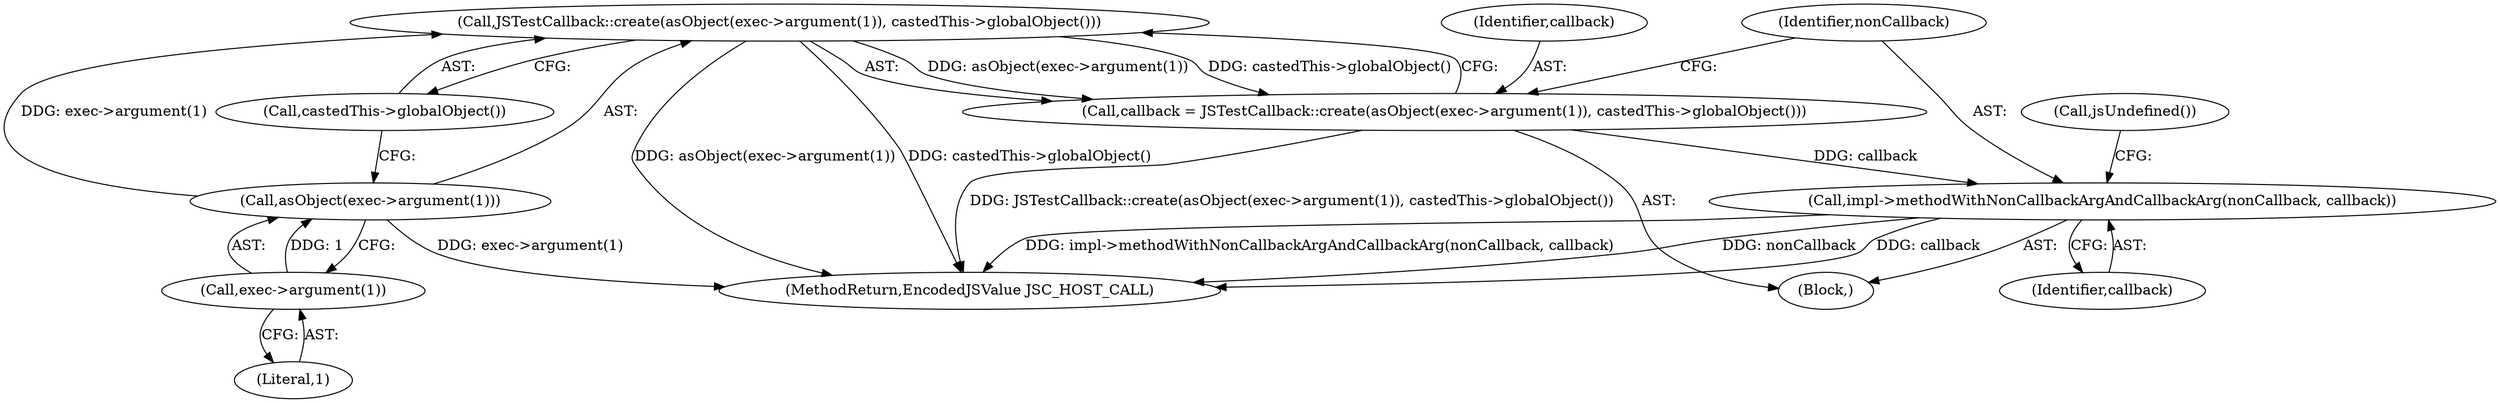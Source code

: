 digraph "0_Chrome_b944f670bb7a8a919daac497a4ea0536c954c201_35@API" {
"1000160" [label="(Call,JSTestCallback::create(asObject(exec->argument(1)), castedThis->globalObject()))"];
"1000161" [label="(Call,asObject(exec->argument(1)))"];
"1000162" [label="(Call,exec->argument(1))"];
"1000158" [label="(Call,callback = JSTestCallback::create(asObject(exec->argument(1)), castedThis->globalObject()))"];
"1000165" [label="(Call,impl->methodWithNonCallbackArgAndCallbackArg(nonCallback, callback))"];
"1000161" [label="(Call,asObject(exec->argument(1)))"];
"1000158" [label="(Call,callback = JSTestCallback::create(asObject(exec->argument(1)), castedThis->globalObject()))"];
"1000171" [label="(MethodReturn,EncodedJSValue JSC_HOST_CALL)"];
"1000166" [label="(Identifier,nonCallback)"];
"1000160" [label="(Call,JSTestCallback::create(asObject(exec->argument(1)), castedThis->globalObject()))"];
"1000170" [label="(Call,jsUndefined())"];
"1000159" [label="(Identifier,callback)"];
"1000164" [label="(Call,castedThis->globalObject())"];
"1000167" [label="(Identifier,callback)"];
"1000102" [label="(Block,)"];
"1000163" [label="(Literal,1)"];
"1000162" [label="(Call,exec->argument(1))"];
"1000165" [label="(Call,impl->methodWithNonCallbackArgAndCallbackArg(nonCallback, callback))"];
"1000160" -> "1000158"  [label="AST: "];
"1000160" -> "1000164"  [label="CFG: "];
"1000161" -> "1000160"  [label="AST: "];
"1000164" -> "1000160"  [label="AST: "];
"1000158" -> "1000160"  [label="CFG: "];
"1000160" -> "1000171"  [label="DDG: castedThis->globalObject()"];
"1000160" -> "1000171"  [label="DDG: asObject(exec->argument(1))"];
"1000160" -> "1000158"  [label="DDG: asObject(exec->argument(1))"];
"1000160" -> "1000158"  [label="DDG: castedThis->globalObject()"];
"1000161" -> "1000160"  [label="DDG: exec->argument(1)"];
"1000161" -> "1000162"  [label="CFG: "];
"1000162" -> "1000161"  [label="AST: "];
"1000164" -> "1000161"  [label="CFG: "];
"1000161" -> "1000171"  [label="DDG: exec->argument(1)"];
"1000162" -> "1000161"  [label="DDG: 1"];
"1000162" -> "1000163"  [label="CFG: "];
"1000163" -> "1000162"  [label="AST: "];
"1000158" -> "1000102"  [label="AST: "];
"1000159" -> "1000158"  [label="AST: "];
"1000166" -> "1000158"  [label="CFG: "];
"1000158" -> "1000171"  [label="DDG: JSTestCallback::create(asObject(exec->argument(1)), castedThis->globalObject())"];
"1000158" -> "1000165"  [label="DDG: callback"];
"1000165" -> "1000102"  [label="AST: "];
"1000165" -> "1000167"  [label="CFG: "];
"1000166" -> "1000165"  [label="AST: "];
"1000167" -> "1000165"  [label="AST: "];
"1000170" -> "1000165"  [label="CFG: "];
"1000165" -> "1000171"  [label="DDG: nonCallback"];
"1000165" -> "1000171"  [label="DDG: callback"];
"1000165" -> "1000171"  [label="DDG: impl->methodWithNonCallbackArgAndCallbackArg(nonCallback, callback)"];
}

